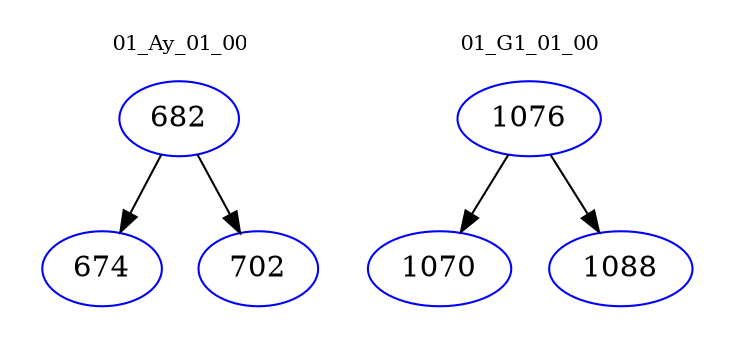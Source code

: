 digraph{
subgraph cluster_0 {
color = white
label = "01_Ay_01_00";
fontsize=10;
T0_682 [label="682", color="blue"]
T0_682 -> T0_674 [color="black"]
T0_674 [label="674", color="blue"]
T0_682 -> T0_702 [color="black"]
T0_702 [label="702", color="blue"]
}
subgraph cluster_1 {
color = white
label = "01_G1_01_00";
fontsize=10;
T1_1076 [label="1076", color="blue"]
T1_1076 -> T1_1070 [color="black"]
T1_1070 [label="1070", color="blue"]
T1_1076 -> T1_1088 [color="black"]
T1_1088 [label="1088", color="blue"]
}
}
